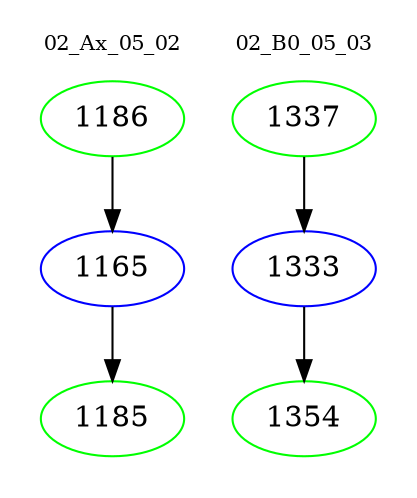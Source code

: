 digraph{
subgraph cluster_0 {
color = white
label = "02_Ax_05_02";
fontsize=10;
T0_1186 [label="1186", color="green"]
T0_1186 -> T0_1165 [color="black"]
T0_1165 [label="1165", color="blue"]
T0_1165 -> T0_1185 [color="black"]
T0_1185 [label="1185", color="green"]
}
subgraph cluster_1 {
color = white
label = "02_B0_05_03";
fontsize=10;
T1_1337 [label="1337", color="green"]
T1_1337 -> T1_1333 [color="black"]
T1_1333 [label="1333", color="blue"]
T1_1333 -> T1_1354 [color="black"]
T1_1354 [label="1354", color="green"]
}
}
